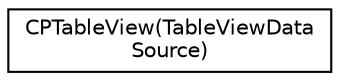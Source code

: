 digraph "Graphical Class Hierarchy"
{
  edge [fontname="Helvetica",fontsize="10",labelfontname="Helvetica",labelfontsize="10"];
  node [fontname="Helvetica",fontsize="10",shape=record];
  rankdir="LR";
  Node1 [label="CPTableView(TableViewData\lSource)",height=0.2,width=0.4,color="black", fillcolor="white", style="filled",URL="$category_c_p_table_view_07_table_view_data_source_08.html"];
}
